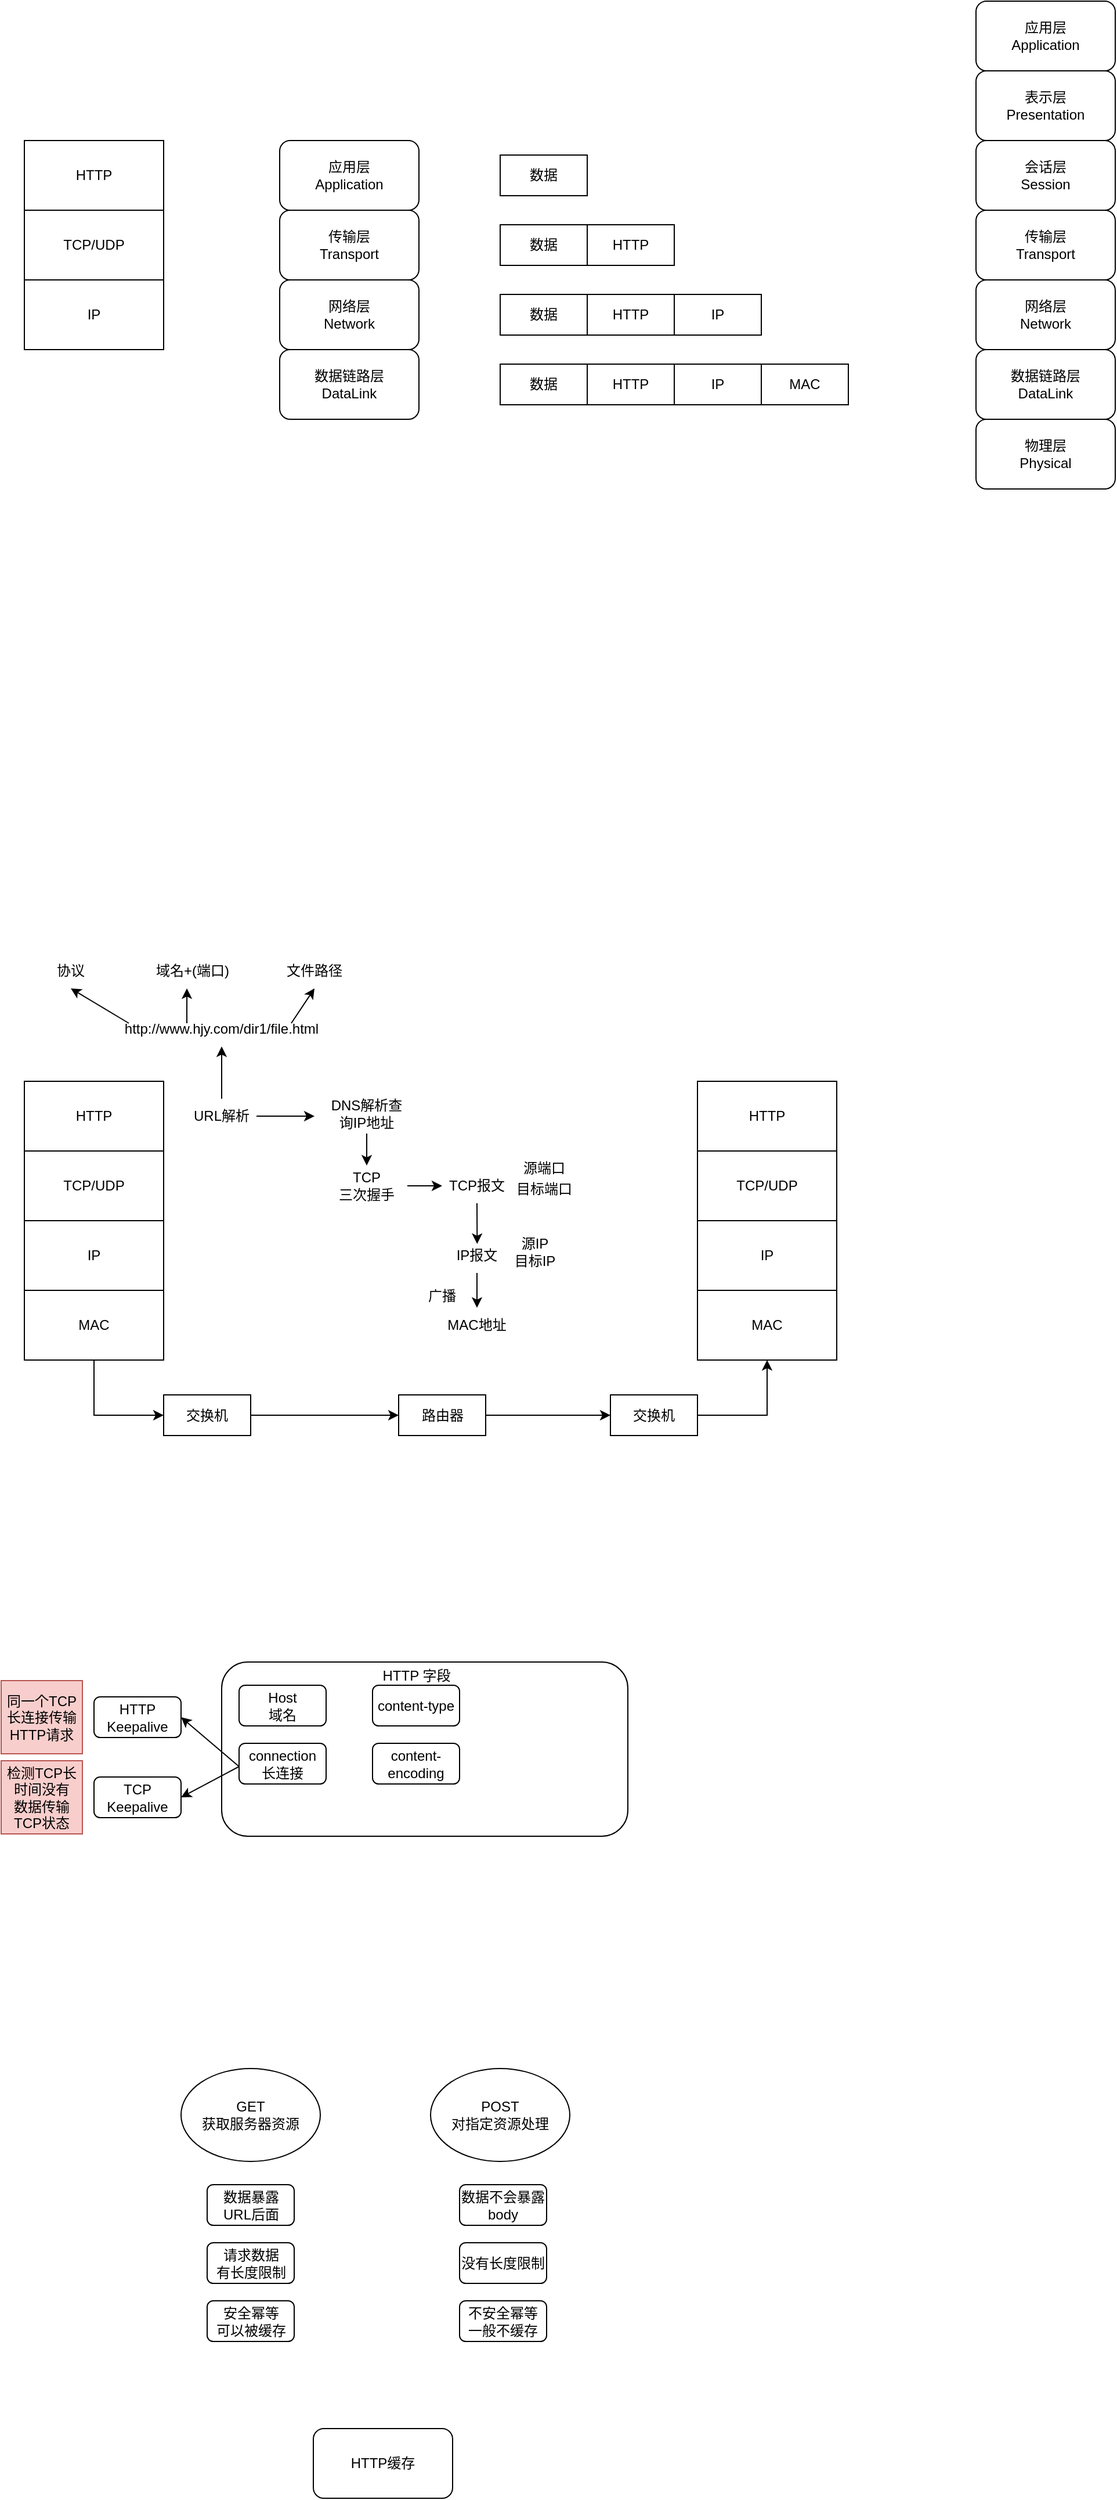 <mxfile version="23.1.6" type="github">
  <diagram name="第 1 页" id="g__cL9et6w1Bz4wDRFb3">
    <mxGraphModel dx="1853" dy="1729" grid="1" gridSize="10" guides="1" tooltips="1" connect="1" arrows="1" fold="1" page="1" pageScale="1" pageWidth="827" pageHeight="1169" math="0" shadow="0">
      <root>
        <mxCell id="0" />
        <mxCell id="1" parent="0" />
        <mxCell id="aSiWcfBO7DVynULOfoQH-1" value="应用层&lt;br&gt;Application" style="rounded=1;whiteSpace=wrap;html=1;" parent="1" vertex="1">
          <mxGeometry x="130" y="100" width="120" height="60" as="geometry" />
        </mxCell>
        <mxCell id="aSiWcfBO7DVynULOfoQH-2" value="传输层&lt;br&gt;Transport" style="rounded=1;whiteSpace=wrap;html=1;" parent="1" vertex="1">
          <mxGeometry x="130" y="160" width="120" height="60" as="geometry" />
        </mxCell>
        <mxCell id="aSiWcfBO7DVynULOfoQH-3" value="网络层&lt;br&gt;Network" style="rounded=1;whiteSpace=wrap;html=1;" parent="1" vertex="1">
          <mxGeometry x="130" y="220" width="120" height="60" as="geometry" />
        </mxCell>
        <mxCell id="aSiWcfBO7DVynULOfoQH-4" value="数据链路层&lt;br&gt;DataLink" style="rounded=1;whiteSpace=wrap;html=1;" parent="1" vertex="1">
          <mxGeometry x="130" y="280" width="120" height="60" as="geometry" />
        </mxCell>
        <mxCell id="aSiWcfBO7DVynULOfoQH-5" value="应用层&lt;br&gt;Application" style="rounded=1;whiteSpace=wrap;html=1;" parent="1" vertex="1">
          <mxGeometry x="730" y="-20" width="120" height="60" as="geometry" />
        </mxCell>
        <mxCell id="aSiWcfBO7DVynULOfoQH-6" value="传输层&lt;br&gt;Transport" style="rounded=1;whiteSpace=wrap;html=1;" parent="1" vertex="1">
          <mxGeometry x="730" y="160" width="120" height="60" as="geometry" />
        </mxCell>
        <mxCell id="aSiWcfBO7DVynULOfoQH-7" value="网络层&lt;br&gt;Network" style="rounded=1;whiteSpace=wrap;html=1;" parent="1" vertex="1">
          <mxGeometry x="730" y="220" width="120" height="60" as="geometry" />
        </mxCell>
        <mxCell id="aSiWcfBO7DVynULOfoQH-8" value="数据链路层&lt;br&gt;DataLink" style="rounded=1;whiteSpace=wrap;html=1;" parent="1" vertex="1">
          <mxGeometry x="730" y="280" width="120" height="60" as="geometry" />
        </mxCell>
        <mxCell id="aSiWcfBO7DVynULOfoQH-9" value="表示层&lt;br&gt;Presentation" style="rounded=1;whiteSpace=wrap;html=1;" parent="1" vertex="1">
          <mxGeometry x="730" y="40" width="120" height="60" as="geometry" />
        </mxCell>
        <mxCell id="aSiWcfBO7DVynULOfoQH-10" value="会话层&lt;br&gt;Session" style="rounded=1;whiteSpace=wrap;html=1;" parent="1" vertex="1">
          <mxGeometry x="730" y="100" width="120" height="60" as="geometry" />
        </mxCell>
        <mxCell id="aSiWcfBO7DVynULOfoQH-11" value="物理层&lt;br&gt;Physical" style="rounded=1;whiteSpace=wrap;html=1;" parent="1" vertex="1">
          <mxGeometry x="730" y="340" width="120" height="60" as="geometry" />
        </mxCell>
        <mxCell id="aSiWcfBO7DVynULOfoQH-12" value="HTTP" style="rounded=0;whiteSpace=wrap;html=1;" parent="1" vertex="1">
          <mxGeometry x="-90" y="100" width="120" height="60" as="geometry" />
        </mxCell>
        <mxCell id="aSiWcfBO7DVynULOfoQH-13" value="TCP/UDP" style="rounded=0;whiteSpace=wrap;html=1;" parent="1" vertex="1">
          <mxGeometry x="-90" y="160" width="120" height="60" as="geometry" />
        </mxCell>
        <mxCell id="aSiWcfBO7DVynULOfoQH-14" value="IP" style="rounded=0;whiteSpace=wrap;html=1;" parent="1" vertex="1">
          <mxGeometry x="-90" y="220" width="120" height="60" as="geometry" />
        </mxCell>
        <mxCell id="aSiWcfBO7DVynULOfoQH-15" value="数据" style="rounded=0;whiteSpace=wrap;html=1;" parent="1" vertex="1">
          <mxGeometry x="320" y="112.5" width="75" height="35" as="geometry" />
        </mxCell>
        <mxCell id="aSiWcfBO7DVynULOfoQH-16" value="数据" style="rounded=0;whiteSpace=wrap;html=1;" parent="1" vertex="1">
          <mxGeometry x="320" y="172.5" width="75" height="35" as="geometry" />
        </mxCell>
        <mxCell id="aSiWcfBO7DVynULOfoQH-17" value="HTTP" style="rounded=0;whiteSpace=wrap;html=1;" parent="1" vertex="1">
          <mxGeometry x="395" y="172.5" width="75" height="35" as="geometry" />
        </mxCell>
        <mxCell id="aSiWcfBO7DVynULOfoQH-19" value="数据" style="rounded=0;whiteSpace=wrap;html=1;" parent="1" vertex="1">
          <mxGeometry x="320" y="232.5" width="75" height="35" as="geometry" />
        </mxCell>
        <mxCell id="aSiWcfBO7DVynULOfoQH-20" value="HTTP" style="rounded=0;whiteSpace=wrap;html=1;" parent="1" vertex="1">
          <mxGeometry x="395" y="232.5" width="75" height="35" as="geometry" />
        </mxCell>
        <mxCell id="aSiWcfBO7DVynULOfoQH-21" value="IP" style="rounded=0;whiteSpace=wrap;html=1;" parent="1" vertex="1">
          <mxGeometry x="470" y="232.5" width="75" height="35" as="geometry" />
        </mxCell>
        <mxCell id="aSiWcfBO7DVynULOfoQH-22" value="数据" style="rounded=0;whiteSpace=wrap;html=1;" parent="1" vertex="1">
          <mxGeometry x="320" y="292.5" width="75" height="35" as="geometry" />
        </mxCell>
        <mxCell id="aSiWcfBO7DVynULOfoQH-23" value="HTTP" style="rounded=0;whiteSpace=wrap;html=1;" parent="1" vertex="1">
          <mxGeometry x="395" y="292.5" width="75" height="35" as="geometry" />
        </mxCell>
        <mxCell id="aSiWcfBO7DVynULOfoQH-24" value="IP" style="rounded=0;whiteSpace=wrap;html=1;" parent="1" vertex="1">
          <mxGeometry x="470" y="292.5" width="75" height="35" as="geometry" />
        </mxCell>
        <mxCell id="aSiWcfBO7DVynULOfoQH-25" value="MAC" style="rounded=0;whiteSpace=wrap;html=1;" parent="1" vertex="1">
          <mxGeometry x="545" y="292.5" width="75" height="35" as="geometry" />
        </mxCell>
        <mxCell id="aSiWcfBO7DVynULOfoQH-26" value="HTTP" style="rounded=0;whiteSpace=wrap;html=1;" parent="1" vertex="1">
          <mxGeometry x="-90" y="910" width="120" height="60" as="geometry" />
        </mxCell>
        <mxCell id="aSiWcfBO7DVynULOfoQH-27" value="TCP/UDP" style="rounded=0;whiteSpace=wrap;html=1;" parent="1" vertex="1">
          <mxGeometry x="-90" y="970" width="120" height="60" as="geometry" />
        </mxCell>
        <mxCell id="aSiWcfBO7DVynULOfoQH-28" value="IP" style="rounded=0;whiteSpace=wrap;html=1;" parent="1" vertex="1">
          <mxGeometry x="-90" y="1030" width="120" height="60" as="geometry" />
        </mxCell>
        <mxCell id="aSiWcfBO7DVynULOfoQH-29" value="HTTP" style="rounded=0;whiteSpace=wrap;html=1;" parent="1" vertex="1">
          <mxGeometry x="490" y="910" width="120" height="60" as="geometry" />
        </mxCell>
        <mxCell id="aSiWcfBO7DVynULOfoQH-30" value="TCP/UDP" style="rounded=0;whiteSpace=wrap;html=1;" parent="1" vertex="1">
          <mxGeometry x="490" y="970" width="120" height="60" as="geometry" />
        </mxCell>
        <mxCell id="aSiWcfBO7DVynULOfoQH-31" value="IP" style="rounded=0;whiteSpace=wrap;html=1;" parent="1" vertex="1">
          <mxGeometry x="490" y="1030" width="120" height="60" as="geometry" />
        </mxCell>
        <mxCell id="aSiWcfBO7DVynULOfoQH-34" style="edgeStyle=orthogonalEdgeStyle;rounded=0;orthogonalLoop=1;jettySize=auto;html=1;exitX=0.5;exitY=0;exitDx=0;exitDy=0;entryX=0.5;entryY=1;entryDx=0;entryDy=0;" parent="1" source="aSiWcfBO7DVynULOfoQH-32" target="aSiWcfBO7DVynULOfoQH-33" edge="1">
          <mxGeometry relative="1" as="geometry" />
        </mxCell>
        <mxCell id="aSiWcfBO7DVynULOfoQH-42" style="edgeStyle=orthogonalEdgeStyle;rounded=0;orthogonalLoop=1;jettySize=auto;html=1;exitX=1;exitY=0.5;exitDx=0;exitDy=0;" parent="1" source="aSiWcfBO7DVynULOfoQH-32" edge="1">
          <mxGeometry relative="1" as="geometry">
            <mxPoint x="160" y="940" as="targetPoint" />
          </mxGeometry>
        </mxCell>
        <mxCell id="aSiWcfBO7DVynULOfoQH-32" value="URL解析" style="text;html=1;align=center;verticalAlign=middle;whiteSpace=wrap;rounded=0;" parent="1" vertex="1">
          <mxGeometry x="50" y="925" width="60" height="30" as="geometry" />
        </mxCell>
        <mxCell id="aSiWcfBO7DVynULOfoQH-33" value="http://www.hjy.com/dir1/file.html" style="text;html=1;align=center;verticalAlign=middle;whiteSpace=wrap;rounded=0;" parent="1" vertex="1">
          <mxGeometry x="-10" y="850" width="180" height="30" as="geometry" />
        </mxCell>
        <mxCell id="aSiWcfBO7DVynULOfoQH-35" value="协议" style="text;html=1;align=center;verticalAlign=middle;whiteSpace=wrap;rounded=0;" parent="1" vertex="1">
          <mxGeometry x="-80" y="800" width="60" height="30" as="geometry" />
        </mxCell>
        <mxCell id="aSiWcfBO7DVynULOfoQH-36" value="" style="endArrow=classic;html=1;rounded=0;entryX=0.5;entryY=1;entryDx=0;entryDy=0;" parent="1" target="aSiWcfBO7DVynULOfoQH-35" edge="1">
          <mxGeometry width="50" height="50" relative="1" as="geometry">
            <mxPoint y="860" as="sourcePoint" />
            <mxPoint x="50" y="810" as="targetPoint" />
          </mxGeometry>
        </mxCell>
        <mxCell id="aSiWcfBO7DVynULOfoQH-37" value="域名+(端口)" style="text;html=1;align=center;verticalAlign=middle;whiteSpace=wrap;rounded=0;" parent="1" vertex="1">
          <mxGeometry x="20" y="800" width="70" height="30" as="geometry" />
        </mxCell>
        <mxCell id="aSiWcfBO7DVynULOfoQH-38" value="" style="endArrow=classic;html=1;rounded=0;entryX=0.429;entryY=1;entryDx=0;entryDy=0;entryPerimeter=0;" parent="1" target="aSiWcfBO7DVynULOfoQH-37" edge="1">
          <mxGeometry width="50" height="50" relative="1" as="geometry">
            <mxPoint x="50" y="860" as="sourcePoint" />
            <mxPoint x="100" y="810" as="targetPoint" />
          </mxGeometry>
        </mxCell>
        <mxCell id="aSiWcfBO7DVynULOfoQH-40" value="文件路径" style="text;html=1;align=center;verticalAlign=middle;whiteSpace=wrap;rounded=0;" parent="1" vertex="1">
          <mxGeometry x="130" y="800" width="60" height="30" as="geometry" />
        </mxCell>
        <mxCell id="aSiWcfBO7DVynULOfoQH-41" value="" style="endArrow=classic;html=1;rounded=0;entryX=0.5;entryY=1;entryDx=0;entryDy=0;" parent="1" target="aSiWcfBO7DVynULOfoQH-40" edge="1">
          <mxGeometry width="50" height="50" relative="1" as="geometry">
            <mxPoint x="140" y="860" as="sourcePoint" />
            <mxPoint x="190" y="810" as="targetPoint" />
          </mxGeometry>
        </mxCell>
        <mxCell id="aSiWcfBO7DVynULOfoQH-45" style="edgeStyle=orthogonalEdgeStyle;rounded=0;orthogonalLoop=1;jettySize=auto;html=1;exitX=0.5;exitY=1;exitDx=0;exitDy=0;" parent="1" source="aSiWcfBO7DVynULOfoQH-43" target="aSiWcfBO7DVynULOfoQH-44" edge="1">
          <mxGeometry relative="1" as="geometry" />
        </mxCell>
        <mxCell id="aSiWcfBO7DVynULOfoQH-43" value="DNS解析查询IP地址" style="text;html=1;align=center;verticalAlign=middle;whiteSpace=wrap;rounded=0;" parent="1" vertex="1">
          <mxGeometry x="170" y="920" width="70" height="35" as="geometry" />
        </mxCell>
        <mxCell id="aSiWcfBO7DVynULOfoQH-47" style="edgeStyle=orthogonalEdgeStyle;rounded=0;orthogonalLoop=1;jettySize=auto;html=1;exitX=1;exitY=0.5;exitDx=0;exitDy=0;entryX=0;entryY=0.5;entryDx=0;entryDy=0;" parent="1" source="aSiWcfBO7DVynULOfoQH-44" target="aSiWcfBO7DVynULOfoQH-46" edge="1">
          <mxGeometry relative="1" as="geometry" />
        </mxCell>
        <mxCell id="aSiWcfBO7DVynULOfoQH-44" value="TCP&lt;br&gt;三次握手" style="text;html=1;align=center;verticalAlign=middle;whiteSpace=wrap;rounded=0;" parent="1" vertex="1">
          <mxGeometry x="170" y="982.5" width="70" height="35" as="geometry" />
        </mxCell>
        <mxCell id="aSiWcfBO7DVynULOfoQH-48" style="edgeStyle=orthogonalEdgeStyle;rounded=0;orthogonalLoop=1;jettySize=auto;html=1;exitX=0.5;exitY=1;exitDx=0;exitDy=0;" parent="1" source="aSiWcfBO7DVynULOfoQH-46" edge="1">
          <mxGeometry relative="1" as="geometry">
            <mxPoint x="300.154" y="1050" as="targetPoint" />
          </mxGeometry>
        </mxCell>
        <mxCell id="aSiWcfBO7DVynULOfoQH-46" value="TCP报文" style="text;html=1;align=center;verticalAlign=middle;whiteSpace=wrap;rounded=0;" parent="1" vertex="1">
          <mxGeometry x="270" y="985" width="60" height="30" as="geometry" />
        </mxCell>
        <mxCell id="aSiWcfBO7DVynULOfoQH-57" style="edgeStyle=orthogonalEdgeStyle;rounded=0;orthogonalLoop=1;jettySize=auto;html=1;exitX=0.5;exitY=1;exitDx=0;exitDy=0;entryX=0.5;entryY=0;entryDx=0;entryDy=0;" parent="1" source="aSiWcfBO7DVynULOfoQH-49" target="aSiWcfBO7DVynULOfoQH-56" edge="1">
          <mxGeometry relative="1" as="geometry" />
        </mxCell>
        <mxCell id="aSiWcfBO7DVynULOfoQH-49" value="IP报文" style="text;html=1;align=center;verticalAlign=middle;whiteSpace=wrap;rounded=0;" parent="1" vertex="1">
          <mxGeometry x="270" y="1045" width="60" height="30" as="geometry" />
        </mxCell>
        <mxCell id="aSiWcfBO7DVynULOfoQH-50" value="源端口" style="text;html=1;align=center;verticalAlign=middle;whiteSpace=wrap;rounded=0;" parent="1" vertex="1">
          <mxGeometry x="327.5" y="970" width="60" height="30" as="geometry" />
        </mxCell>
        <mxCell id="aSiWcfBO7DVynULOfoQH-51" value="目标端口" style="text;html=1;align=center;verticalAlign=middle;whiteSpace=wrap;rounded=0;" parent="1" vertex="1">
          <mxGeometry x="327.5" y="987.5" width="60" height="30" as="geometry" />
        </mxCell>
        <mxCell id="aSiWcfBO7DVynULOfoQH-52" value="源IP" style="text;html=1;align=center;verticalAlign=middle;whiteSpace=wrap;rounded=0;" parent="1" vertex="1">
          <mxGeometry x="320" y="1035" width="60" height="30" as="geometry" />
        </mxCell>
        <mxCell id="aSiWcfBO7DVynULOfoQH-53" value="目标IP" style="text;html=1;align=center;verticalAlign=middle;whiteSpace=wrap;rounded=0;" parent="1" vertex="1">
          <mxGeometry x="320" y="1050" width="60" height="30" as="geometry" />
        </mxCell>
        <mxCell id="aSiWcfBO7DVynULOfoQH-64" style="edgeStyle=orthogonalEdgeStyle;rounded=0;orthogonalLoop=1;jettySize=auto;html=1;exitX=0.5;exitY=1;exitDx=0;exitDy=0;entryX=0;entryY=0.5;entryDx=0;entryDy=0;" parent="1" source="aSiWcfBO7DVynULOfoQH-55" target="aSiWcfBO7DVynULOfoQH-61" edge="1">
          <mxGeometry relative="1" as="geometry" />
        </mxCell>
        <mxCell id="aSiWcfBO7DVynULOfoQH-55" value="MAC" style="rounded=0;whiteSpace=wrap;html=1;" parent="1" vertex="1">
          <mxGeometry x="-90" y="1090" width="120" height="60" as="geometry" />
        </mxCell>
        <mxCell id="aSiWcfBO7DVynULOfoQH-56" value="MAC地址" style="text;html=1;align=center;verticalAlign=middle;whiteSpace=wrap;rounded=0;" parent="1" vertex="1">
          <mxGeometry x="270" y="1105" width="60" height="30" as="geometry" />
        </mxCell>
        <mxCell id="aSiWcfBO7DVynULOfoQH-58" value="广播" style="text;html=1;align=center;verticalAlign=middle;whiteSpace=wrap;rounded=0;" parent="1" vertex="1">
          <mxGeometry x="240" y="1080" width="60" height="30" as="geometry" />
        </mxCell>
        <mxCell id="aSiWcfBO7DVynULOfoQH-59" value="MAC" style="rounded=0;whiteSpace=wrap;html=1;" parent="1" vertex="1">
          <mxGeometry x="490" y="1090" width="120" height="60" as="geometry" />
        </mxCell>
        <mxCell id="aSiWcfBO7DVynULOfoQH-65" style="edgeStyle=orthogonalEdgeStyle;rounded=0;orthogonalLoop=1;jettySize=auto;html=1;exitX=1;exitY=0.5;exitDx=0;exitDy=0;entryX=0;entryY=0.5;entryDx=0;entryDy=0;" parent="1" source="aSiWcfBO7DVynULOfoQH-61" target="aSiWcfBO7DVynULOfoQH-62" edge="1">
          <mxGeometry relative="1" as="geometry" />
        </mxCell>
        <mxCell id="aSiWcfBO7DVynULOfoQH-61" value="交换机" style="rounded=0;whiteSpace=wrap;html=1;" parent="1" vertex="1">
          <mxGeometry x="30" y="1180" width="75" height="35" as="geometry" />
        </mxCell>
        <mxCell id="aSiWcfBO7DVynULOfoQH-66" style="edgeStyle=orthogonalEdgeStyle;rounded=0;orthogonalLoop=1;jettySize=auto;html=1;exitX=1;exitY=0.5;exitDx=0;exitDy=0;entryX=0;entryY=0.5;entryDx=0;entryDy=0;" parent="1" source="aSiWcfBO7DVynULOfoQH-62" target="aSiWcfBO7DVynULOfoQH-63" edge="1">
          <mxGeometry relative="1" as="geometry" />
        </mxCell>
        <mxCell id="aSiWcfBO7DVynULOfoQH-62" value="路由器" style="rounded=0;whiteSpace=wrap;html=1;" parent="1" vertex="1">
          <mxGeometry x="232.5" y="1180" width="75" height="35" as="geometry" />
        </mxCell>
        <mxCell id="aSiWcfBO7DVynULOfoQH-67" style="edgeStyle=orthogonalEdgeStyle;rounded=0;orthogonalLoop=1;jettySize=auto;html=1;exitX=1;exitY=0.5;exitDx=0;exitDy=0;" parent="1" source="aSiWcfBO7DVynULOfoQH-63" target="aSiWcfBO7DVynULOfoQH-59" edge="1">
          <mxGeometry relative="1" as="geometry" />
        </mxCell>
        <mxCell id="aSiWcfBO7DVynULOfoQH-63" value="交换机" style="rounded=0;whiteSpace=wrap;html=1;" parent="1" vertex="1">
          <mxGeometry x="415" y="1180" width="75" height="35" as="geometry" />
        </mxCell>
        <mxCell id="Nw0icb2rBlRomqgOzCDh-1" value="" style="rounded=1;whiteSpace=wrap;html=1;" vertex="1" parent="1">
          <mxGeometry x="80" y="1410" width="350" height="150" as="geometry" />
        </mxCell>
        <mxCell id="Nw0icb2rBlRomqgOzCDh-2" value="Host&lt;br&gt;域名" style="rounded=1;whiteSpace=wrap;html=1;" vertex="1" parent="1">
          <mxGeometry x="95" y="1430" width="75" height="35" as="geometry" />
        </mxCell>
        <mxCell id="Nw0icb2rBlRomqgOzCDh-3" value="connection&lt;br&gt;长连接" style="rounded=1;whiteSpace=wrap;html=1;" vertex="1" parent="1">
          <mxGeometry x="95" y="1480" width="75" height="35" as="geometry" />
        </mxCell>
        <mxCell id="Nw0icb2rBlRomqgOzCDh-4" value="HTTP Keepalive" style="rounded=1;whiteSpace=wrap;html=1;" vertex="1" parent="1">
          <mxGeometry x="-30" y="1440" width="75" height="35" as="geometry" />
        </mxCell>
        <mxCell id="Nw0icb2rBlRomqgOzCDh-5" value="同一个TCP长连接传输HTTP请求" style="text;html=1;align=center;verticalAlign=middle;whiteSpace=wrap;rounded=0;fillColor=#f8cecc;strokeColor=#b85450;" vertex="1" parent="1">
          <mxGeometry x="-110" y="1426" width="70" height="63" as="geometry" />
        </mxCell>
        <mxCell id="Nw0icb2rBlRomqgOzCDh-7" value="TCP&lt;br&gt;Keepalive" style="rounded=1;whiteSpace=wrap;html=1;" vertex="1" parent="1">
          <mxGeometry x="-30" y="1509" width="75" height="35" as="geometry" />
        </mxCell>
        <mxCell id="Nw0icb2rBlRomqgOzCDh-8" value="检测TCP长时间没有&lt;br&gt;数据传输TCP状态" style="text;html=1;align=center;verticalAlign=middle;whiteSpace=wrap;rounded=0;fillColor=#f8cecc;strokeColor=#b85450;" vertex="1" parent="1">
          <mxGeometry x="-110" y="1495" width="70" height="63" as="geometry" />
        </mxCell>
        <mxCell id="Nw0icb2rBlRomqgOzCDh-9" value="" style="endArrow=classic;html=1;rounded=0;entryX=1;entryY=0.5;entryDx=0;entryDy=0;" edge="1" parent="1" target="Nw0icb2rBlRomqgOzCDh-4">
          <mxGeometry width="50" height="50" relative="1" as="geometry">
            <mxPoint x="95" y="1500" as="sourcePoint" />
            <mxPoint x="145" y="1450" as="targetPoint" />
          </mxGeometry>
        </mxCell>
        <mxCell id="Nw0icb2rBlRomqgOzCDh-11" value="" style="endArrow=classic;html=1;rounded=0;entryX=1;entryY=0.5;entryDx=0;entryDy=0;" edge="1" parent="1" target="Nw0icb2rBlRomqgOzCDh-7">
          <mxGeometry width="50" height="50" relative="1" as="geometry">
            <mxPoint x="95" y="1500" as="sourcePoint" />
            <mxPoint x="145" y="1450" as="targetPoint" />
          </mxGeometry>
        </mxCell>
        <mxCell id="Nw0icb2rBlRomqgOzCDh-12" value="content-type" style="rounded=1;whiteSpace=wrap;html=1;" vertex="1" parent="1">
          <mxGeometry x="210" y="1430" width="75" height="35" as="geometry" />
        </mxCell>
        <mxCell id="Nw0icb2rBlRomqgOzCDh-13" value="content-encoding" style="rounded=1;whiteSpace=wrap;html=1;" vertex="1" parent="1">
          <mxGeometry x="210" y="1480" width="75" height="35" as="geometry" />
        </mxCell>
        <mxCell id="Nw0icb2rBlRomqgOzCDh-14" value="HTTP 字段" style="text;html=1;align=center;verticalAlign=middle;whiteSpace=wrap;rounded=0;" vertex="1" parent="1">
          <mxGeometry x="216.5" y="1407" width="62" height="30" as="geometry" />
        </mxCell>
        <mxCell id="Nw0icb2rBlRomqgOzCDh-15" value="GET&lt;br&gt;获取服务器资源" style="ellipse;whiteSpace=wrap;html=1;" vertex="1" parent="1">
          <mxGeometry x="45" y="1760" width="120" height="80" as="geometry" />
        </mxCell>
        <mxCell id="Nw0icb2rBlRomqgOzCDh-16" value="POST&lt;br&gt;对指定资源处理" style="ellipse;whiteSpace=wrap;html=1;" vertex="1" parent="1">
          <mxGeometry x="260" y="1760" width="120" height="80" as="geometry" />
        </mxCell>
        <mxCell id="Nw0icb2rBlRomqgOzCDh-17" value="数据暴露&lt;br&gt;URL后面" style="rounded=1;whiteSpace=wrap;html=1;" vertex="1" parent="1">
          <mxGeometry x="67.5" y="1860" width="75" height="35" as="geometry" />
        </mxCell>
        <mxCell id="Nw0icb2rBlRomqgOzCDh-18" value="数据不会暴露&lt;div&gt;body&lt;/div&gt;" style="rounded=1;whiteSpace=wrap;html=1;" vertex="1" parent="1">
          <mxGeometry x="285" y="1860" width="75" height="35" as="geometry" />
        </mxCell>
        <mxCell id="Nw0icb2rBlRomqgOzCDh-19" value="请求数据&lt;br&gt;有长度限制" style="rounded=1;whiteSpace=wrap;html=1;" vertex="1" parent="1">
          <mxGeometry x="67.5" y="1910" width="75" height="35" as="geometry" />
        </mxCell>
        <mxCell id="Nw0icb2rBlRomqgOzCDh-20" value="没有长度限制" style="rounded=1;whiteSpace=wrap;html=1;" vertex="1" parent="1">
          <mxGeometry x="285" y="1910" width="75" height="35" as="geometry" />
        </mxCell>
        <mxCell id="Nw0icb2rBlRomqgOzCDh-21" value="安全幂等&lt;br&gt;可以被缓存" style="rounded=1;whiteSpace=wrap;html=1;" vertex="1" parent="1">
          <mxGeometry x="67.5" y="1960" width="75" height="35" as="geometry" />
        </mxCell>
        <mxCell id="Nw0icb2rBlRomqgOzCDh-22" value="不安全幂等&lt;br&gt;一般不缓存" style="rounded=1;whiteSpace=wrap;html=1;" vertex="1" parent="1">
          <mxGeometry x="285" y="1960" width="75" height="35" as="geometry" />
        </mxCell>
        <mxCell id="Nw0icb2rBlRomqgOzCDh-23" value="HTTP缓存" style="rounded=1;whiteSpace=wrap;html=1;" vertex="1" parent="1">
          <mxGeometry x="159" y="2070" width="120" height="60" as="geometry" />
        </mxCell>
      </root>
    </mxGraphModel>
  </diagram>
</mxfile>
